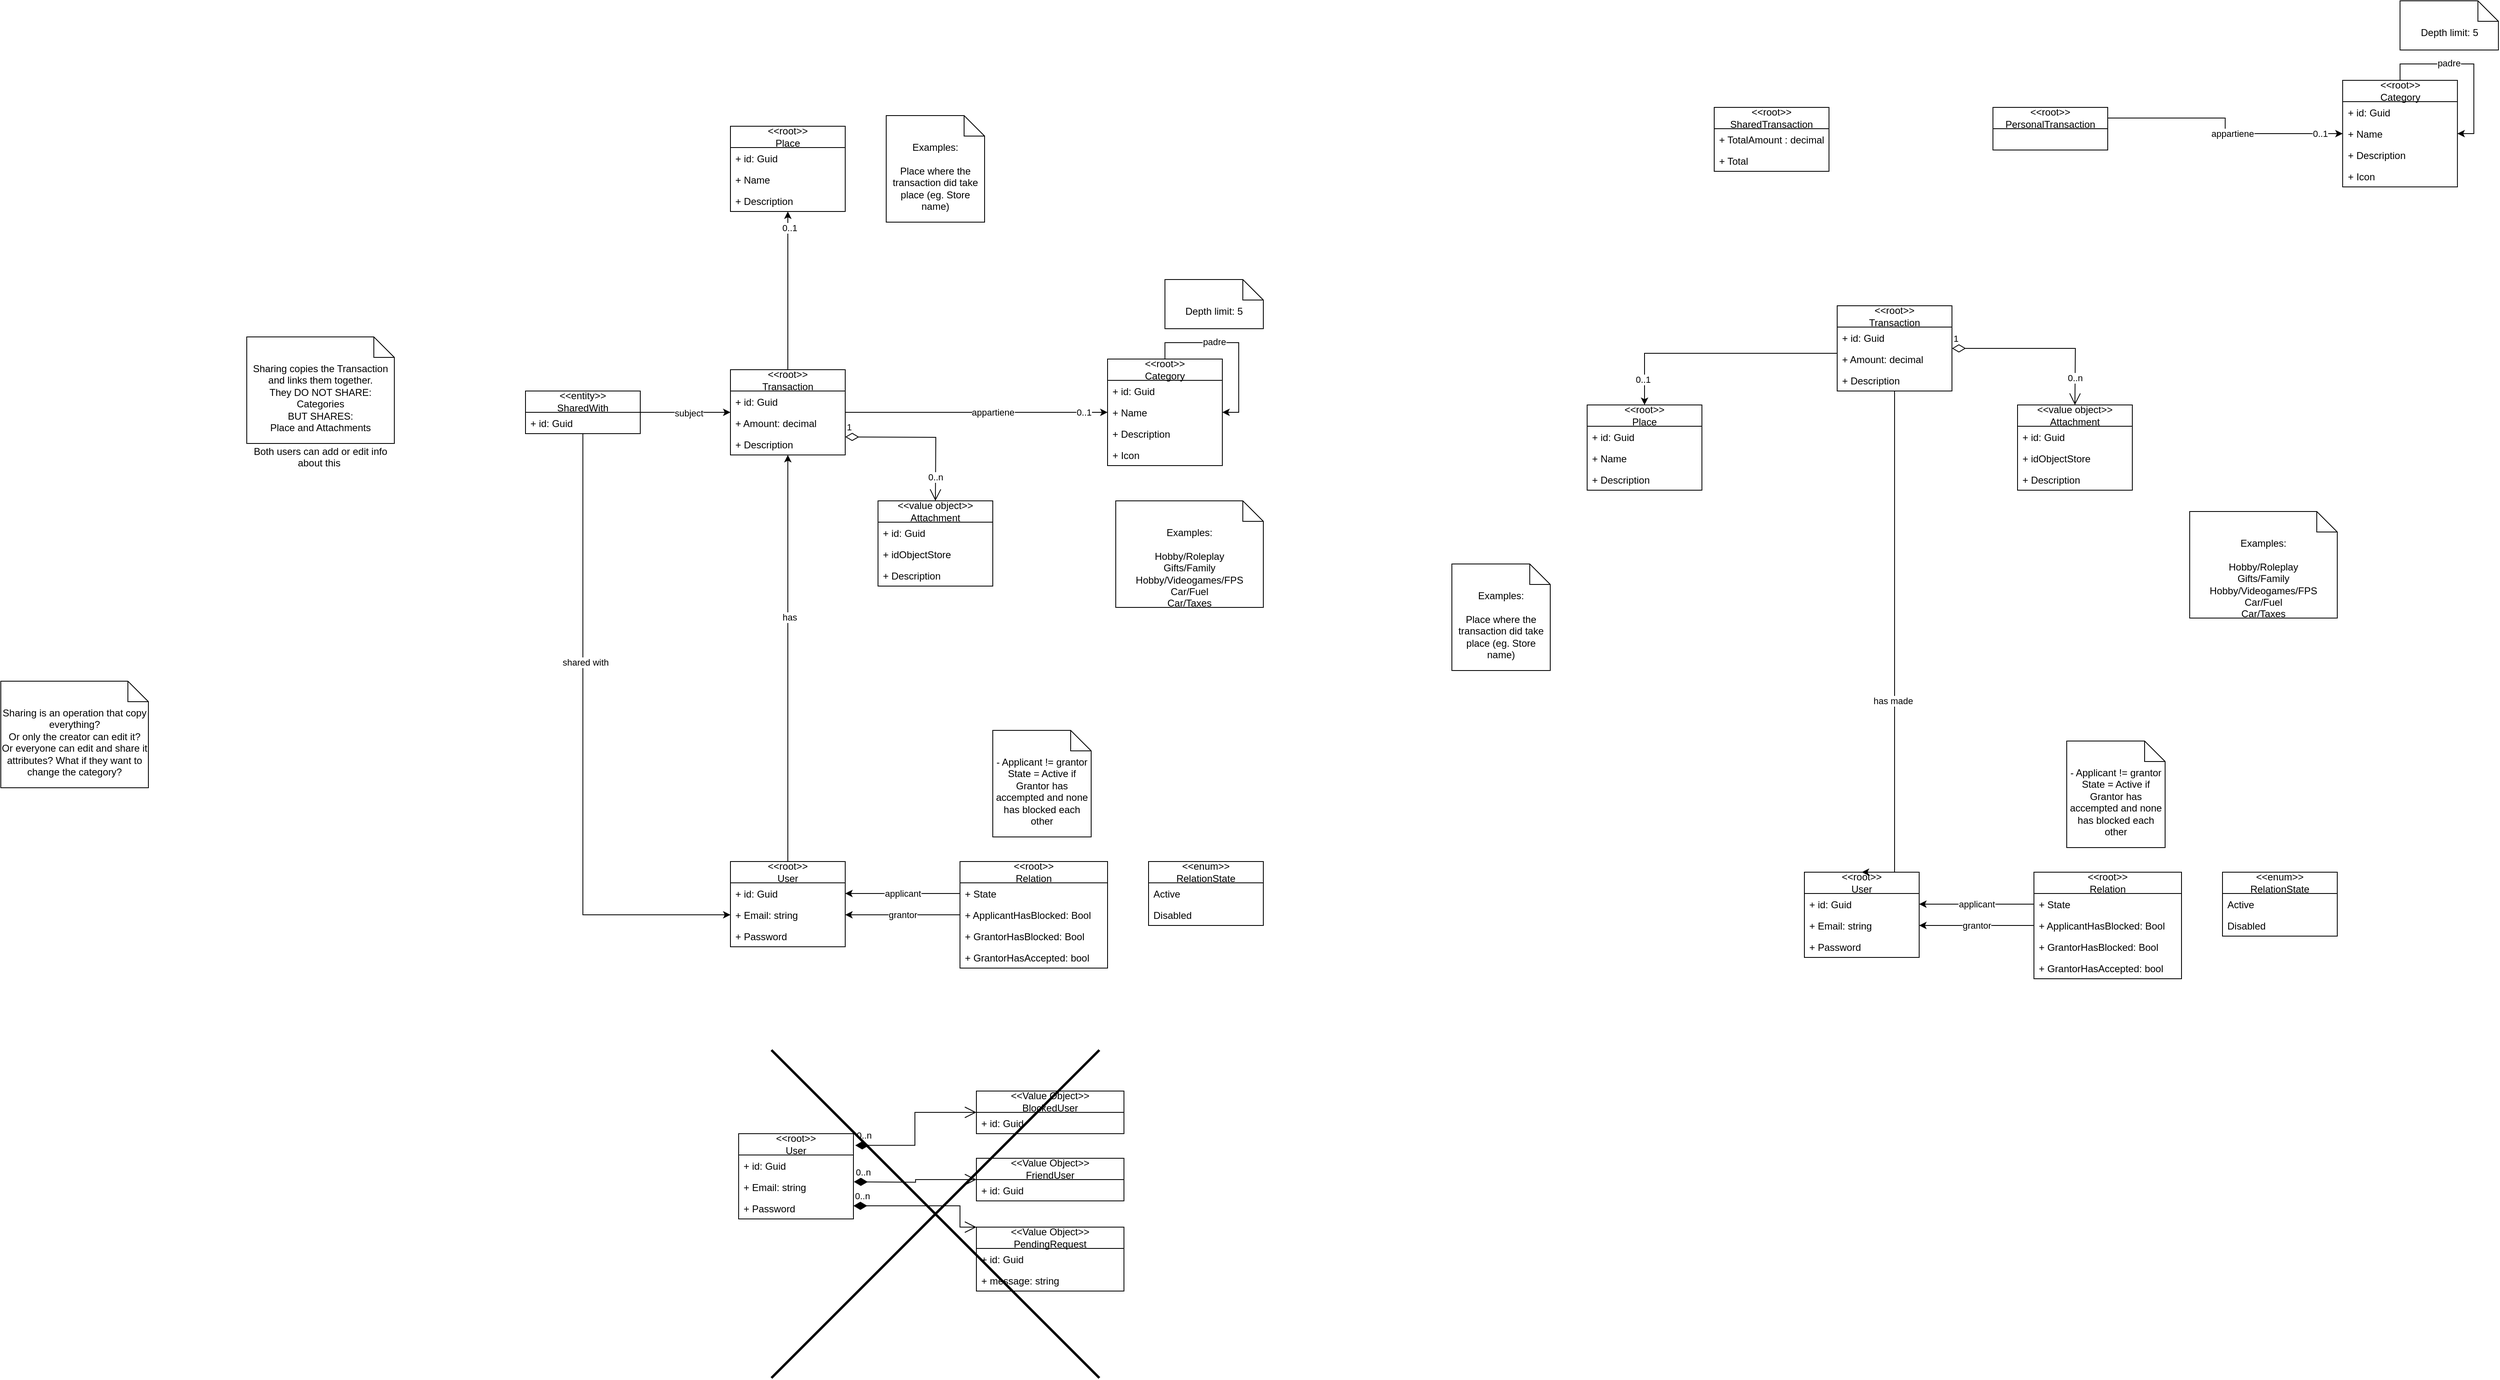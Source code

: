 <mxfile version="26.2.2">
  <diagram name="Page-1" id="63V7QQdkzk0fdNqkyZd5">
    <mxGraphModel dx="4740" dy="3385" grid="1" gridSize="10" guides="1" tooltips="1" connect="1" arrows="1" fold="1" page="1" pageScale="1" pageWidth="850" pageHeight="1100" math="0" shadow="0">
      <root>
        <mxCell id="0" />
        <mxCell id="1" parent="0" />
        <mxCell id="7-nRoe_fygB_FQZyG1wE-1" value="&amp;lt;&amp;lt;root&amp;gt;&amp;gt;&lt;br&gt;User" style="swimlane;fontStyle=0;childLayout=stackLayout;horizontal=1;startSize=26;fillColor=none;horizontalStack=0;resizeParent=1;resizeParentMax=0;resizeLast=0;collapsible=1;marginBottom=0;whiteSpace=wrap;html=1;" parent="1" vertex="1">
          <mxGeometry x="90" y="280" width="140" height="104" as="geometry" />
        </mxCell>
        <mxCell id="7-nRoe_fygB_FQZyG1wE-2" value="+ id: Guid" style="text;strokeColor=none;fillColor=none;align=left;verticalAlign=top;spacingLeft=4;spacingRight=4;overflow=hidden;rotatable=0;points=[[0,0.5],[1,0.5]];portConstraint=eastwest;whiteSpace=wrap;html=1;" parent="7-nRoe_fygB_FQZyG1wE-1" vertex="1">
          <mxGeometry y="26" width="140" height="26" as="geometry" />
        </mxCell>
        <mxCell id="7-nRoe_fygB_FQZyG1wE-3" value="+ Email: string" style="text;strokeColor=none;fillColor=none;align=left;verticalAlign=top;spacingLeft=4;spacingRight=4;overflow=hidden;rotatable=0;points=[[0,0.5],[1,0.5]];portConstraint=eastwest;whiteSpace=wrap;html=1;" parent="7-nRoe_fygB_FQZyG1wE-1" vertex="1">
          <mxGeometry y="52" width="140" height="26" as="geometry" />
        </mxCell>
        <mxCell id="7-nRoe_fygB_FQZyG1wE-4" value="+ Password" style="text;strokeColor=none;fillColor=none;align=left;verticalAlign=top;spacingLeft=4;spacingRight=4;overflow=hidden;rotatable=0;points=[[0,0.5],[1,0.5]];portConstraint=eastwest;whiteSpace=wrap;html=1;" parent="7-nRoe_fygB_FQZyG1wE-1" vertex="1">
          <mxGeometry y="78" width="140" height="26" as="geometry" />
        </mxCell>
        <mxCell id="7-nRoe_fygB_FQZyG1wE-5" value="&amp;lt;&amp;lt;root&amp;gt;&amp;gt;&lt;br&gt;Relation" style="swimlane;fontStyle=0;childLayout=stackLayout;horizontal=1;startSize=26;fillColor=none;horizontalStack=0;resizeParent=1;resizeParentMax=0;resizeLast=0;collapsible=1;marginBottom=0;whiteSpace=wrap;html=1;" parent="1" vertex="1">
          <mxGeometry x="370" y="280" width="180" height="130" as="geometry" />
        </mxCell>
        <mxCell id="7-nRoe_fygB_FQZyG1wE-7" value="+ State" style="text;strokeColor=none;fillColor=none;align=left;verticalAlign=top;spacingLeft=4;spacingRight=4;overflow=hidden;rotatable=0;points=[[0,0.5],[1,0.5]];portConstraint=eastwest;whiteSpace=wrap;html=1;" parent="7-nRoe_fygB_FQZyG1wE-5" vertex="1">
          <mxGeometry y="26" width="180" height="26" as="geometry" />
        </mxCell>
        <mxCell id="7-nRoe_fygB_FQZyG1wE-8" value="+ ApplicantHasBlocked: Bool" style="text;strokeColor=none;fillColor=none;align=left;verticalAlign=top;spacingLeft=4;spacingRight=4;overflow=hidden;rotatable=0;points=[[0,0.5],[1,0.5]];portConstraint=eastwest;whiteSpace=wrap;html=1;" parent="7-nRoe_fygB_FQZyG1wE-5" vertex="1">
          <mxGeometry y="52" width="180" height="26" as="geometry" />
        </mxCell>
        <mxCell id="7-nRoe_fygB_FQZyG1wE-18" value="+ GrantorHasBlocked: Bool" style="text;strokeColor=none;fillColor=none;align=left;verticalAlign=top;spacingLeft=4;spacingRight=4;overflow=hidden;rotatable=0;points=[[0,0.5],[1,0.5]];portConstraint=eastwest;whiteSpace=wrap;html=1;" parent="7-nRoe_fygB_FQZyG1wE-5" vertex="1">
          <mxGeometry y="78" width="180" height="26" as="geometry" />
        </mxCell>
        <mxCell id="7-nRoe_fygB_FQZyG1wE-20" value="+ GrantorHasAccepted: bool" style="text;strokeColor=none;fillColor=none;align=left;verticalAlign=top;spacingLeft=4;spacingRight=4;overflow=hidden;rotatable=0;points=[[0,0.5],[1,0.5]];portConstraint=eastwest;whiteSpace=wrap;html=1;" parent="7-nRoe_fygB_FQZyG1wE-5" vertex="1">
          <mxGeometry y="104" width="180" height="26" as="geometry" />
        </mxCell>
        <mxCell id="7-nRoe_fygB_FQZyG1wE-9" value="&amp;lt;&amp;lt;enum&amp;gt;&amp;gt;&lt;br&gt;RelationState" style="swimlane;fontStyle=0;childLayout=stackLayout;horizontal=1;startSize=26;fillColor=none;horizontalStack=0;resizeParent=1;resizeParentMax=0;resizeLast=0;collapsible=1;marginBottom=0;whiteSpace=wrap;html=1;" parent="1" vertex="1">
          <mxGeometry x="600" y="280" width="140" height="78" as="geometry" />
        </mxCell>
        <mxCell id="7-nRoe_fygB_FQZyG1wE-12" value="Active" style="text;strokeColor=none;fillColor=none;align=left;verticalAlign=top;spacingLeft=4;spacingRight=4;overflow=hidden;rotatable=0;points=[[0,0.5],[1,0.5]];portConstraint=eastwest;whiteSpace=wrap;html=1;" parent="7-nRoe_fygB_FQZyG1wE-9" vertex="1">
          <mxGeometry y="26" width="140" height="26" as="geometry" />
        </mxCell>
        <mxCell id="7-nRoe_fygB_FQZyG1wE-13" value="Disabled" style="text;strokeColor=none;fillColor=none;align=left;verticalAlign=top;spacingLeft=4;spacingRight=4;overflow=hidden;rotatable=0;points=[[0,0.5],[1,0.5]];portConstraint=eastwest;whiteSpace=wrap;html=1;" parent="7-nRoe_fygB_FQZyG1wE-9" vertex="1">
          <mxGeometry y="52" width="140" height="26" as="geometry" />
        </mxCell>
        <mxCell id="7-nRoe_fygB_FQZyG1wE-14" value="applicant" style="edgeStyle=orthogonalEdgeStyle;rounded=0;orthogonalLoop=1;jettySize=auto;html=1;entryX=1;entryY=0.5;entryDx=0;entryDy=0;" parent="1" source="7-nRoe_fygB_FQZyG1wE-7" target="7-nRoe_fygB_FQZyG1wE-2" edge="1">
          <mxGeometry relative="1" as="geometry" />
        </mxCell>
        <mxCell id="7-nRoe_fygB_FQZyG1wE-16" value="grantor" style="edgeStyle=orthogonalEdgeStyle;rounded=0;orthogonalLoop=1;jettySize=auto;html=1;entryX=1;entryY=0.5;entryDx=0;entryDy=0;" parent="1" source="7-nRoe_fygB_FQZyG1wE-8" target="7-nRoe_fygB_FQZyG1wE-3" edge="1">
          <mxGeometry relative="1" as="geometry" />
        </mxCell>
        <mxCell id="7-nRoe_fygB_FQZyG1wE-23" value="- Applicant != grantor&lt;div&gt;State = Active if Grantor has accempted and none has blocked each other&lt;/div&gt;" style="shape=note2;boundedLbl=1;whiteSpace=wrap;html=1;size=25;verticalAlign=top;align=center;" parent="1" vertex="1">
          <mxGeometry x="410" y="120" width="120" height="130" as="geometry" />
        </mxCell>
        <mxCell id="7-nRoe_fygB_FQZyG1wE-24" value="&amp;lt;&amp;lt;root&amp;gt;&amp;gt;&lt;br&gt;User" style="swimlane;fontStyle=0;childLayout=stackLayout;horizontal=1;startSize=26;fillColor=none;horizontalStack=0;resizeParent=1;resizeParentMax=0;resizeLast=0;collapsible=1;marginBottom=0;whiteSpace=wrap;html=1;" parent="1" vertex="1">
          <mxGeometry x="100" y="612" width="140" height="104" as="geometry" />
        </mxCell>
        <mxCell id="7-nRoe_fygB_FQZyG1wE-25" value="+ id: Guid" style="text;strokeColor=none;fillColor=none;align=left;verticalAlign=top;spacingLeft=4;spacingRight=4;overflow=hidden;rotatable=0;points=[[0,0.5],[1,0.5]];portConstraint=eastwest;whiteSpace=wrap;html=1;" parent="7-nRoe_fygB_FQZyG1wE-24" vertex="1">
          <mxGeometry y="26" width="140" height="26" as="geometry" />
        </mxCell>
        <mxCell id="7-nRoe_fygB_FQZyG1wE-26" value="+ Email: string" style="text;strokeColor=none;fillColor=none;align=left;verticalAlign=top;spacingLeft=4;spacingRight=4;overflow=hidden;rotatable=0;points=[[0,0.5],[1,0.5]];portConstraint=eastwest;whiteSpace=wrap;html=1;" parent="7-nRoe_fygB_FQZyG1wE-24" vertex="1">
          <mxGeometry y="52" width="140" height="26" as="geometry" />
        </mxCell>
        <mxCell id="7-nRoe_fygB_FQZyG1wE-27" value="+ Password" style="text;strokeColor=none;fillColor=none;align=left;verticalAlign=top;spacingLeft=4;spacingRight=4;overflow=hidden;rotatable=0;points=[[0,0.5],[1,0.5]];portConstraint=eastwest;whiteSpace=wrap;html=1;" parent="7-nRoe_fygB_FQZyG1wE-24" vertex="1">
          <mxGeometry y="78" width="140" height="26" as="geometry" />
        </mxCell>
        <mxCell id="7-nRoe_fygB_FQZyG1wE-33" value="&amp;lt;&amp;lt;Value Object&amp;gt;&amp;gt;&lt;br&gt;BlockedUser" style="swimlane;fontStyle=0;childLayout=stackLayout;horizontal=1;startSize=26;fillColor=none;horizontalStack=0;resizeParent=1;resizeParentMax=0;resizeLast=0;collapsible=1;marginBottom=0;whiteSpace=wrap;html=1;" parent="1" vertex="1">
          <mxGeometry x="390" y="560" width="180" height="52" as="geometry" />
        </mxCell>
        <mxCell id="7-nRoe_fygB_FQZyG1wE-34" value="+ id: Guid" style="text;strokeColor=none;fillColor=none;align=left;verticalAlign=top;spacingLeft=4;spacingRight=4;overflow=hidden;rotatable=0;points=[[0,0.5],[1,0.5]];portConstraint=eastwest;whiteSpace=wrap;html=1;" parent="7-nRoe_fygB_FQZyG1wE-33" vertex="1">
          <mxGeometry y="26" width="180" height="26" as="geometry" />
        </mxCell>
        <mxCell id="7-nRoe_fygB_FQZyG1wE-38" value="&amp;lt;&amp;lt;Value Object&amp;gt;&amp;gt;&lt;br&gt;FriendUser" style="swimlane;fontStyle=0;childLayout=stackLayout;horizontal=1;startSize=26;fillColor=none;horizontalStack=0;resizeParent=1;resizeParentMax=0;resizeLast=0;collapsible=1;marginBottom=0;whiteSpace=wrap;html=1;" parent="1" vertex="1">
          <mxGeometry x="390" y="642" width="180" height="52" as="geometry" />
        </mxCell>
        <mxCell id="7-nRoe_fygB_FQZyG1wE-39" value="+ id: Guid" style="text;strokeColor=none;fillColor=none;align=left;verticalAlign=top;spacingLeft=4;spacingRight=4;overflow=hidden;rotatable=0;points=[[0,0.5],[1,0.5]];portConstraint=eastwest;whiteSpace=wrap;html=1;" parent="7-nRoe_fygB_FQZyG1wE-38" vertex="1">
          <mxGeometry y="26" width="180" height="26" as="geometry" />
        </mxCell>
        <mxCell id="7-nRoe_fygB_FQZyG1wE-40" value="&amp;lt;&amp;lt;Value Object&amp;gt;&amp;gt;&lt;br&gt;PendingRequest" style="swimlane;fontStyle=0;childLayout=stackLayout;horizontal=1;startSize=26;fillColor=none;horizontalStack=0;resizeParent=1;resizeParentMax=0;resizeLast=0;collapsible=1;marginBottom=0;whiteSpace=wrap;html=1;" parent="1" vertex="1">
          <mxGeometry x="390" y="726" width="180" height="78" as="geometry" />
        </mxCell>
        <mxCell id="7-nRoe_fygB_FQZyG1wE-41" value="+ id: Guid" style="text;strokeColor=none;fillColor=none;align=left;verticalAlign=top;spacingLeft=4;spacingRight=4;overflow=hidden;rotatable=0;points=[[0,0.5],[1,0.5]];portConstraint=eastwest;whiteSpace=wrap;html=1;" parent="7-nRoe_fygB_FQZyG1wE-40" vertex="1">
          <mxGeometry y="26" width="180" height="26" as="geometry" />
        </mxCell>
        <mxCell id="7-nRoe_fygB_FQZyG1wE-42" value="+ message: string" style="text;strokeColor=none;fillColor=none;align=left;verticalAlign=top;spacingLeft=4;spacingRight=4;overflow=hidden;rotatable=0;points=[[0,0.5],[1,0.5]];portConstraint=eastwest;whiteSpace=wrap;html=1;" parent="7-nRoe_fygB_FQZyG1wE-40" vertex="1">
          <mxGeometry y="52" width="180" height="26" as="geometry" />
        </mxCell>
        <mxCell id="7-nRoe_fygB_FQZyG1wE-43" value="0..n" style="endArrow=open;html=1;endSize=12;startArrow=diamondThin;startSize=14;startFill=1;edgeStyle=orthogonalEdgeStyle;align=left;verticalAlign=bottom;rounded=0;entryX=0;entryY=0.5;entryDx=0;entryDy=0;exitX=1.016;exitY=0.137;exitDx=0;exitDy=0;exitPerimeter=0;" parent="1" source="7-nRoe_fygB_FQZyG1wE-24" target="7-nRoe_fygB_FQZyG1wE-33" edge="1">
          <mxGeometry x="-1" y="3" relative="1" as="geometry">
            <mxPoint x="160" y="782" as="sourcePoint" />
            <mxPoint x="320" y="782" as="targetPoint" />
          </mxGeometry>
        </mxCell>
        <mxCell id="7-nRoe_fygB_FQZyG1wE-44" value="0..n" style="endArrow=open;html=1;endSize=12;startArrow=diamondThin;startSize=14;startFill=1;edgeStyle=orthogonalEdgeStyle;align=left;verticalAlign=bottom;rounded=0;exitX=1.004;exitY=0.19;exitDx=0;exitDy=0;exitPerimeter=0;" parent="1" target="7-nRoe_fygB_FQZyG1wE-38" edge="1">
          <mxGeometry x="-1" y="3" relative="1" as="geometry">
            <mxPoint x="240.56" y="670.73" as="sourcePoint" />
            <mxPoint x="390" y="693.97" as="targetPoint" />
          </mxGeometry>
        </mxCell>
        <mxCell id="7-nRoe_fygB_FQZyG1wE-45" value="0..n" style="endArrow=open;html=1;endSize=12;startArrow=diamondThin;startSize=14;startFill=1;edgeStyle=orthogonalEdgeStyle;align=left;verticalAlign=bottom;rounded=0;" parent="1" edge="1">
          <mxGeometry x="-1" y="3" relative="1" as="geometry">
            <mxPoint x="240" y="700" as="sourcePoint" />
            <mxPoint x="390" y="726" as="targetPoint" />
            <Array as="points">
              <mxPoint x="370" y="700" />
              <mxPoint x="370" y="726" />
            </Array>
          </mxGeometry>
        </mxCell>
        <mxCell id="7-nRoe_fygB_FQZyG1wE-46" value="" style="shape=umlDestroy;whiteSpace=wrap;html=1;strokeWidth=3;targetShapes=umlLifeline;" parent="1" vertex="1">
          <mxGeometry x="140" y="510" width="400" height="400" as="geometry" />
        </mxCell>
        <mxCell id="uVNn1FJY96sBy3ezFpIK-3" value="" style="edgeStyle=orthogonalEdgeStyle;rounded=0;orthogonalLoop=1;jettySize=auto;html=1;" edge="1" parent="1" source="wtBDZB1Nx2Rz8d0pSOYf-18" target="7-nRoe_fygB_FQZyG1wE-47">
          <mxGeometry relative="1" as="geometry" />
        </mxCell>
        <mxCell id="uVNn1FJY96sBy3ezFpIK-4" value="subject" style="edgeLabel;html=1;align=center;verticalAlign=middle;resizable=0;points=[];" vertex="1" connectable="0" parent="uVNn1FJY96sBy3ezFpIK-3">
          <mxGeometry x="0.069" y="-1" relative="1" as="geometry">
            <mxPoint as="offset" />
          </mxGeometry>
        </mxCell>
        <mxCell id="7-nRoe_fygB_FQZyG1wE-47" value="&amp;lt;&amp;lt;root&amp;gt;&amp;gt;&lt;br&gt;Transaction" style="swimlane;fontStyle=0;childLayout=stackLayout;horizontal=1;startSize=26;fillColor=none;horizontalStack=0;resizeParent=1;resizeParentMax=0;resizeLast=0;collapsible=1;marginBottom=0;whiteSpace=wrap;html=1;" parent="1" vertex="1">
          <mxGeometry x="90" y="-320" width="140" height="104" as="geometry" />
        </mxCell>
        <mxCell id="7-nRoe_fygB_FQZyG1wE-48" value="+ id: Guid" style="text;strokeColor=none;fillColor=none;align=left;verticalAlign=top;spacingLeft=4;spacingRight=4;overflow=hidden;rotatable=0;points=[[0,0.5],[1,0.5]];portConstraint=eastwest;whiteSpace=wrap;html=1;" parent="7-nRoe_fygB_FQZyG1wE-47" vertex="1">
          <mxGeometry y="26" width="140" height="26" as="geometry" />
        </mxCell>
        <mxCell id="7-nRoe_fygB_FQZyG1wE-49" value="+ Amount: decimal" style="text;strokeColor=none;fillColor=none;align=left;verticalAlign=top;spacingLeft=4;spacingRight=4;overflow=hidden;rotatable=0;points=[[0,0.5],[1,0.5]];portConstraint=eastwest;whiteSpace=wrap;html=1;" parent="7-nRoe_fygB_FQZyG1wE-47" vertex="1">
          <mxGeometry y="52" width="140" height="26" as="geometry" />
        </mxCell>
        <mxCell id="7-nRoe_fygB_FQZyG1wE-50" value="+ Description" style="text;strokeColor=none;fillColor=none;align=left;verticalAlign=top;spacingLeft=4;spacingRight=4;overflow=hidden;rotatable=0;points=[[0,0.5],[1,0.5]];portConstraint=eastwest;whiteSpace=wrap;html=1;" parent="7-nRoe_fygB_FQZyG1wE-47" vertex="1">
          <mxGeometry y="78" width="140" height="26" as="geometry" />
        </mxCell>
        <mxCell id="7-nRoe_fygB_FQZyG1wE-51" value="&amp;lt;&amp;lt;root&amp;gt;&amp;gt;&lt;br&gt;Category" style="swimlane;fontStyle=0;childLayout=stackLayout;horizontal=1;startSize=26;fillColor=none;horizontalStack=0;resizeParent=1;resizeParentMax=0;resizeLast=0;collapsible=1;marginBottom=0;whiteSpace=wrap;html=1;" parent="1" vertex="1">
          <mxGeometry x="550" y="-333" width="140" height="130" as="geometry" />
        </mxCell>
        <mxCell id="7-nRoe_fygB_FQZyG1wE-52" value="+ id: Guid" style="text;strokeColor=none;fillColor=none;align=left;verticalAlign=top;spacingLeft=4;spacingRight=4;overflow=hidden;rotatable=0;points=[[0,0.5],[1,0.5]];portConstraint=eastwest;whiteSpace=wrap;html=1;" parent="7-nRoe_fygB_FQZyG1wE-51" vertex="1">
          <mxGeometry y="26" width="140" height="26" as="geometry" />
        </mxCell>
        <mxCell id="7-nRoe_fygB_FQZyG1wE-53" value="+ Name" style="text;strokeColor=none;fillColor=none;align=left;verticalAlign=top;spacingLeft=4;spacingRight=4;overflow=hidden;rotatable=0;points=[[0,0.5],[1,0.5]];portConstraint=eastwest;whiteSpace=wrap;html=1;" parent="7-nRoe_fygB_FQZyG1wE-51" vertex="1">
          <mxGeometry y="52" width="140" height="26" as="geometry" />
        </mxCell>
        <mxCell id="7-nRoe_fygB_FQZyG1wE-54" value="+ Description" style="text;strokeColor=none;fillColor=none;align=left;verticalAlign=top;spacingLeft=4;spacingRight=4;overflow=hidden;rotatable=0;points=[[0,0.5],[1,0.5]];portConstraint=eastwest;whiteSpace=wrap;html=1;" parent="7-nRoe_fygB_FQZyG1wE-51" vertex="1">
          <mxGeometry y="78" width="140" height="26" as="geometry" />
        </mxCell>
        <mxCell id="7-nRoe_fygB_FQZyG1wE-55" value="+ Icon" style="text;strokeColor=none;fillColor=none;align=left;verticalAlign=top;spacingLeft=4;spacingRight=4;overflow=hidden;rotatable=0;points=[[0,0.5],[1,0.5]];portConstraint=eastwest;whiteSpace=wrap;html=1;" parent="7-nRoe_fygB_FQZyG1wE-51" vertex="1">
          <mxGeometry y="104" width="140" height="26" as="geometry" />
        </mxCell>
        <mxCell id="wtBDZB1Nx2Rz8d0pSOYf-2" style="edgeStyle=orthogonalEdgeStyle;rounded=0;orthogonalLoop=1;jettySize=auto;html=1;entryX=1;entryY=0.5;entryDx=0;entryDy=0;" parent="7-nRoe_fygB_FQZyG1wE-51" source="7-nRoe_fygB_FQZyG1wE-51" target="7-nRoe_fygB_FQZyG1wE-53" edge="1">
          <mxGeometry relative="1" as="geometry" />
        </mxCell>
        <mxCell id="wtBDZB1Nx2Rz8d0pSOYf-3" value="padre" style="edgeLabel;html=1;align=center;verticalAlign=middle;resizable=0;points=[];" parent="wtBDZB1Nx2Rz8d0pSOYf-2" vertex="1" connectable="0">
          <mxGeometry x="-0.261" y="1" relative="1" as="geometry">
            <mxPoint as="offset" />
          </mxGeometry>
        </mxCell>
        <mxCell id="7-nRoe_fygB_FQZyG1wE-57" style="edgeStyle=orthogonalEdgeStyle;rounded=0;orthogonalLoop=1;jettySize=auto;html=1;" parent="1" source="7-nRoe_fygB_FQZyG1wE-47" target="7-nRoe_fygB_FQZyG1wE-51" edge="1">
          <mxGeometry relative="1" as="geometry" />
        </mxCell>
        <mxCell id="7-nRoe_fygB_FQZyG1wE-58" value="appartiene" style="edgeLabel;html=1;align=center;verticalAlign=middle;resizable=0;points=[];" parent="7-nRoe_fygB_FQZyG1wE-57" vertex="1" connectable="0">
          <mxGeometry x="0.204" y="-2" relative="1" as="geometry">
            <mxPoint x="-13" y="-2" as="offset" />
          </mxGeometry>
        </mxCell>
        <mxCell id="nsLnKWuXZh2wVIdTjQUZ-2" value="0..1" style="edgeLabel;html=1;align=center;verticalAlign=middle;resizable=0;points=[];" parent="7-nRoe_fygB_FQZyG1wE-57" vertex="1" connectable="0">
          <mxGeometry x="0.815" relative="1" as="geometry">
            <mxPoint as="offset" />
          </mxGeometry>
        </mxCell>
        <mxCell id="7-nRoe_fygB_FQZyG1wE-59" value="Examples:&lt;br&gt;&lt;br&gt;Hobby/Roleplay&lt;br&gt;Gifts/Family&lt;br&gt;Hobby/Videogames/FPS&lt;div&gt;Car/Fuel&lt;br&gt;Car/Taxes&lt;/div&gt;" style="shape=note2;boundedLbl=1;whiteSpace=wrap;html=1;size=25;verticalAlign=top;align=center;" parent="1" vertex="1">
          <mxGeometry x="560" y="-160" width="180" height="130" as="geometry" />
        </mxCell>
        <mxCell id="wtBDZB1Nx2Rz8d0pSOYf-4" value="Depth limit: 5" style="shape=note2;boundedLbl=1;whiteSpace=wrap;html=1;size=25;verticalAlign=top;align=center;" parent="1" vertex="1">
          <mxGeometry x="620" y="-430" width="120" height="60" as="geometry" />
        </mxCell>
        <mxCell id="wtBDZB1Nx2Rz8d0pSOYf-5" value="&amp;lt;&amp;lt;value object&amp;gt;&amp;gt;&lt;br&gt;Attachment" style="swimlane;fontStyle=0;childLayout=stackLayout;horizontal=1;startSize=26;fillColor=none;horizontalStack=0;resizeParent=1;resizeParentMax=0;resizeLast=0;collapsible=1;marginBottom=0;whiteSpace=wrap;html=1;" parent="1" vertex="1">
          <mxGeometry x="270" y="-160" width="140" height="104" as="geometry" />
        </mxCell>
        <mxCell id="wtBDZB1Nx2Rz8d0pSOYf-6" value="+ id: Guid" style="text;strokeColor=none;fillColor=none;align=left;verticalAlign=top;spacingLeft=4;spacingRight=4;overflow=hidden;rotatable=0;points=[[0,0.5],[1,0.5]];portConstraint=eastwest;whiteSpace=wrap;html=1;" parent="wtBDZB1Nx2Rz8d0pSOYf-5" vertex="1">
          <mxGeometry y="26" width="140" height="26" as="geometry" />
        </mxCell>
        <mxCell id="wtBDZB1Nx2Rz8d0pSOYf-7" value="+ idObjectStore" style="text;strokeColor=none;fillColor=none;align=left;verticalAlign=top;spacingLeft=4;spacingRight=4;overflow=hidden;rotatable=0;points=[[0,0.5],[1,0.5]];portConstraint=eastwest;whiteSpace=wrap;html=1;" parent="wtBDZB1Nx2Rz8d0pSOYf-5" vertex="1">
          <mxGeometry y="52" width="140" height="26" as="geometry" />
        </mxCell>
        <mxCell id="wtBDZB1Nx2Rz8d0pSOYf-8" value="+ Description" style="text;strokeColor=none;fillColor=none;align=left;verticalAlign=top;spacingLeft=4;spacingRight=4;overflow=hidden;rotatable=0;points=[[0,0.5],[1,0.5]];portConstraint=eastwest;whiteSpace=wrap;html=1;" parent="wtBDZB1Nx2Rz8d0pSOYf-5" vertex="1">
          <mxGeometry y="78" width="140" height="26" as="geometry" />
        </mxCell>
        <mxCell id="nsLnKWuXZh2wVIdTjQUZ-1" style="edgeStyle=orthogonalEdgeStyle;rounded=0;orthogonalLoop=1;jettySize=auto;html=1;exitX=0.5;exitY=0;exitDx=0;exitDy=0;" parent="1" source="7-nRoe_fygB_FQZyG1wE-47" target="wtBDZB1Nx2Rz8d0pSOYf-10" edge="1">
          <mxGeometry relative="1" as="geometry" />
        </mxCell>
        <mxCell id="nsLnKWuXZh2wVIdTjQUZ-3" value="0..1" style="edgeLabel;html=1;align=center;verticalAlign=middle;resizable=0;points=[];" parent="nsLnKWuXZh2wVIdTjQUZ-1" vertex="1" connectable="0">
          <mxGeometry x="0.791" y="-2" relative="1" as="geometry">
            <mxPoint as="offset" />
          </mxGeometry>
        </mxCell>
        <mxCell id="wtBDZB1Nx2Rz8d0pSOYf-10" value="&amp;lt;&amp;lt;root&amp;gt;&amp;gt;&lt;br&gt;Place" style="swimlane;fontStyle=0;childLayout=stackLayout;horizontal=1;startSize=26;fillColor=none;horizontalStack=0;resizeParent=1;resizeParentMax=0;resizeLast=0;collapsible=1;marginBottom=0;whiteSpace=wrap;html=1;" parent="1" vertex="1">
          <mxGeometry x="90" y="-617" width="140" height="104" as="geometry" />
        </mxCell>
        <mxCell id="wtBDZB1Nx2Rz8d0pSOYf-11" value="+ id: Guid" style="text;strokeColor=none;fillColor=none;align=left;verticalAlign=top;spacingLeft=4;spacingRight=4;overflow=hidden;rotatable=0;points=[[0,0.5],[1,0.5]];portConstraint=eastwest;whiteSpace=wrap;html=1;" parent="wtBDZB1Nx2Rz8d0pSOYf-10" vertex="1">
          <mxGeometry y="26" width="140" height="26" as="geometry" />
        </mxCell>
        <mxCell id="wtBDZB1Nx2Rz8d0pSOYf-14" value="+ Name" style="text;strokeColor=none;fillColor=none;align=left;verticalAlign=top;spacingLeft=4;spacingRight=4;overflow=hidden;rotatable=0;points=[[0,0.5],[1,0.5]];portConstraint=eastwest;whiteSpace=wrap;html=1;" parent="wtBDZB1Nx2Rz8d0pSOYf-10" vertex="1">
          <mxGeometry y="52" width="140" height="26" as="geometry" />
        </mxCell>
        <mxCell id="wtBDZB1Nx2Rz8d0pSOYf-13" value="+ Description" style="text;strokeColor=none;fillColor=none;align=left;verticalAlign=top;spacingLeft=4;spacingRight=4;overflow=hidden;rotatable=0;points=[[0,0.5],[1,0.5]];portConstraint=eastwest;whiteSpace=wrap;html=1;" parent="wtBDZB1Nx2Rz8d0pSOYf-10" vertex="1">
          <mxGeometry y="78" width="140" height="26" as="geometry" />
        </mxCell>
        <mxCell id="wtBDZB1Nx2Rz8d0pSOYf-15" value="Examples:&lt;br&gt;&lt;div&gt;&lt;br&gt;Place where the transaction did take place (eg. Store name)&lt;/div&gt;" style="shape=note2;boundedLbl=1;whiteSpace=wrap;html=1;size=25;verticalAlign=top;align=center;" parent="1" vertex="1">
          <mxGeometry x="280" y="-630" width="120" height="130" as="geometry" />
        </mxCell>
        <mxCell id="wtBDZB1Nx2Rz8d0pSOYf-16" style="edgeStyle=orthogonalEdgeStyle;rounded=0;orthogonalLoop=1;jettySize=auto;html=1;exitX=0.5;exitY=0;exitDx=0;exitDy=0;" parent="1" source="7-nRoe_fygB_FQZyG1wE-1" target="7-nRoe_fygB_FQZyG1wE-47" edge="1">
          <mxGeometry relative="1" as="geometry">
            <mxPoint x="240" y="-258" as="sourcePoint" />
            <mxPoint x="560" y="-258" as="targetPoint" />
          </mxGeometry>
        </mxCell>
        <mxCell id="wtBDZB1Nx2Rz8d0pSOYf-17" value="has" style="edgeLabel;html=1;align=center;verticalAlign=middle;resizable=0;points=[];" parent="wtBDZB1Nx2Rz8d0pSOYf-16" vertex="1" connectable="0">
          <mxGeometry x="0.204" y="-2" relative="1" as="geometry">
            <mxPoint as="offset" />
          </mxGeometry>
        </mxCell>
        <mxCell id="uVNn1FJY96sBy3ezFpIK-1" style="edgeStyle=orthogonalEdgeStyle;rounded=0;orthogonalLoop=1;jettySize=auto;html=1;entryX=0;entryY=0.5;entryDx=0;entryDy=0;" edge="1" parent="1" source="wtBDZB1Nx2Rz8d0pSOYf-18" target="7-nRoe_fygB_FQZyG1wE-3">
          <mxGeometry relative="1" as="geometry" />
        </mxCell>
        <mxCell id="uVNn1FJY96sBy3ezFpIK-2" value="shared with" style="edgeLabel;html=1;align=center;verticalAlign=middle;resizable=0;points=[];" vertex="1" connectable="0" parent="uVNn1FJY96sBy3ezFpIK-1">
          <mxGeometry x="-0.274" y="3" relative="1" as="geometry">
            <mxPoint as="offset" />
          </mxGeometry>
        </mxCell>
        <mxCell id="wtBDZB1Nx2Rz8d0pSOYf-18" value="&amp;lt;&amp;lt;entity&amp;gt;&amp;gt;&lt;br&gt;SharedWith" style="swimlane;fontStyle=0;childLayout=stackLayout;horizontal=1;startSize=26;fillColor=none;horizontalStack=0;resizeParent=1;resizeParentMax=0;resizeLast=0;collapsible=1;marginBottom=0;whiteSpace=wrap;html=1;" parent="1" vertex="1">
          <mxGeometry x="-160" y="-294" width="140" height="52" as="geometry" />
        </mxCell>
        <mxCell id="wtBDZB1Nx2Rz8d0pSOYf-19" value="+ id: Guid" style="text;strokeColor=none;fillColor=none;align=left;verticalAlign=top;spacingLeft=4;spacingRight=4;overflow=hidden;rotatable=0;points=[[0,0.5],[1,0.5]];portConstraint=eastwest;whiteSpace=wrap;html=1;" parent="wtBDZB1Nx2Rz8d0pSOYf-18" vertex="1">
          <mxGeometry y="26" width="140" height="26" as="geometry" />
        </mxCell>
        <mxCell id="wtBDZB1Nx2Rz8d0pSOYf-22" value="Sharing is an operation that copy everything?&lt;br&gt;Or only the creator can edit it?&lt;br&gt;Or everyone can edit and share it attributes? What if they want to change the category?" style="shape=note2;boundedLbl=1;whiteSpace=wrap;html=1;size=25;verticalAlign=top;align=center;" parent="1" vertex="1">
          <mxGeometry x="-800" y="60" width="180" height="130" as="geometry" />
        </mxCell>
        <mxCell id="nsLnKWuXZh2wVIdTjQUZ-5" value="1" style="endArrow=open;html=1;endSize=12;startArrow=diamondThin;startSize=14;startFill=0;edgeStyle=orthogonalEdgeStyle;align=left;verticalAlign=bottom;rounded=0;" parent="1" edge="1">
          <mxGeometry x="-1" y="3" relative="1" as="geometry">
            <mxPoint x="230" y="-238" as="sourcePoint" />
            <mxPoint x="340" y="-160" as="targetPoint" />
          </mxGeometry>
        </mxCell>
        <mxCell id="nsLnKWuXZh2wVIdTjQUZ-6" value="0..n" style="edgeLabel;html=1;align=center;verticalAlign=middle;resizable=0;points=[];" parent="nsLnKWuXZh2wVIdTjQUZ-5" vertex="1" connectable="0">
          <mxGeometry x="0.759" y="-2" relative="1" as="geometry">
            <mxPoint x="2" y="-7" as="offset" />
          </mxGeometry>
        </mxCell>
        <mxCell id="uVNn1FJY96sBy3ezFpIK-5" value="Sharing copies the Transaction and links them together.&lt;br&gt;They DO NOT SHARE:&lt;br&gt;Categories&lt;br&gt;BUT SHARES:&lt;div&gt;Place and Attachments&lt;br&gt;&lt;br&gt;Both users can add or edit info about this&amp;nbsp;&lt;/div&gt;" style="shape=note2;boundedLbl=1;whiteSpace=wrap;html=1;size=25;verticalAlign=top;align=center;" vertex="1" parent="1">
          <mxGeometry x="-500" y="-360" width="180" height="130" as="geometry" />
        </mxCell>
        <mxCell id="uVNn1FJY96sBy3ezFpIK-6" value="&amp;lt;&amp;lt;root&amp;gt;&amp;gt;&lt;br&gt;User" style="swimlane;fontStyle=0;childLayout=stackLayout;horizontal=1;startSize=26;fillColor=none;horizontalStack=0;resizeParent=1;resizeParentMax=0;resizeLast=0;collapsible=1;marginBottom=0;whiteSpace=wrap;html=1;" vertex="1" parent="1">
          <mxGeometry x="1400" y="293" width="140" height="104" as="geometry" />
        </mxCell>
        <mxCell id="uVNn1FJY96sBy3ezFpIK-7" value="+ id: Guid" style="text;strokeColor=none;fillColor=none;align=left;verticalAlign=top;spacingLeft=4;spacingRight=4;overflow=hidden;rotatable=0;points=[[0,0.5],[1,0.5]];portConstraint=eastwest;whiteSpace=wrap;html=1;" vertex="1" parent="uVNn1FJY96sBy3ezFpIK-6">
          <mxGeometry y="26" width="140" height="26" as="geometry" />
        </mxCell>
        <mxCell id="uVNn1FJY96sBy3ezFpIK-8" value="+ Email: string" style="text;strokeColor=none;fillColor=none;align=left;verticalAlign=top;spacingLeft=4;spacingRight=4;overflow=hidden;rotatable=0;points=[[0,0.5],[1,0.5]];portConstraint=eastwest;whiteSpace=wrap;html=1;" vertex="1" parent="uVNn1FJY96sBy3ezFpIK-6">
          <mxGeometry y="52" width="140" height="26" as="geometry" />
        </mxCell>
        <mxCell id="uVNn1FJY96sBy3ezFpIK-9" value="+ Password" style="text;strokeColor=none;fillColor=none;align=left;verticalAlign=top;spacingLeft=4;spacingRight=4;overflow=hidden;rotatable=0;points=[[0,0.5],[1,0.5]];portConstraint=eastwest;whiteSpace=wrap;html=1;" vertex="1" parent="uVNn1FJY96sBy3ezFpIK-6">
          <mxGeometry y="78" width="140" height="26" as="geometry" />
        </mxCell>
        <mxCell id="uVNn1FJY96sBy3ezFpIK-10" value="&amp;lt;&amp;lt;root&amp;gt;&amp;gt;&lt;br&gt;Relation" style="swimlane;fontStyle=0;childLayout=stackLayout;horizontal=1;startSize=26;fillColor=none;horizontalStack=0;resizeParent=1;resizeParentMax=0;resizeLast=0;collapsible=1;marginBottom=0;whiteSpace=wrap;html=1;" vertex="1" parent="1">
          <mxGeometry x="1680" y="293" width="180" height="130" as="geometry" />
        </mxCell>
        <mxCell id="uVNn1FJY96sBy3ezFpIK-11" value="+ State" style="text;strokeColor=none;fillColor=none;align=left;verticalAlign=top;spacingLeft=4;spacingRight=4;overflow=hidden;rotatable=0;points=[[0,0.5],[1,0.5]];portConstraint=eastwest;whiteSpace=wrap;html=1;" vertex="1" parent="uVNn1FJY96sBy3ezFpIK-10">
          <mxGeometry y="26" width="180" height="26" as="geometry" />
        </mxCell>
        <mxCell id="uVNn1FJY96sBy3ezFpIK-12" value="+ ApplicantHasBlocked: Bool" style="text;strokeColor=none;fillColor=none;align=left;verticalAlign=top;spacingLeft=4;spacingRight=4;overflow=hidden;rotatable=0;points=[[0,0.5],[1,0.5]];portConstraint=eastwest;whiteSpace=wrap;html=1;" vertex="1" parent="uVNn1FJY96sBy3ezFpIK-10">
          <mxGeometry y="52" width="180" height="26" as="geometry" />
        </mxCell>
        <mxCell id="uVNn1FJY96sBy3ezFpIK-13" value="+ GrantorHasBlocked: Bool" style="text;strokeColor=none;fillColor=none;align=left;verticalAlign=top;spacingLeft=4;spacingRight=4;overflow=hidden;rotatable=0;points=[[0,0.5],[1,0.5]];portConstraint=eastwest;whiteSpace=wrap;html=1;" vertex="1" parent="uVNn1FJY96sBy3ezFpIK-10">
          <mxGeometry y="78" width="180" height="26" as="geometry" />
        </mxCell>
        <mxCell id="uVNn1FJY96sBy3ezFpIK-14" value="+ GrantorHasAccepted: bool" style="text;strokeColor=none;fillColor=none;align=left;verticalAlign=top;spacingLeft=4;spacingRight=4;overflow=hidden;rotatable=0;points=[[0,0.5],[1,0.5]];portConstraint=eastwest;whiteSpace=wrap;html=1;" vertex="1" parent="uVNn1FJY96sBy3ezFpIK-10">
          <mxGeometry y="104" width="180" height="26" as="geometry" />
        </mxCell>
        <mxCell id="uVNn1FJY96sBy3ezFpIK-15" value="&amp;lt;&amp;lt;enum&amp;gt;&amp;gt;&lt;br&gt;RelationState" style="swimlane;fontStyle=0;childLayout=stackLayout;horizontal=1;startSize=26;fillColor=none;horizontalStack=0;resizeParent=1;resizeParentMax=0;resizeLast=0;collapsible=1;marginBottom=0;whiteSpace=wrap;html=1;" vertex="1" parent="1">
          <mxGeometry x="1910" y="293" width="140" height="78" as="geometry" />
        </mxCell>
        <mxCell id="uVNn1FJY96sBy3ezFpIK-16" value="Active" style="text;strokeColor=none;fillColor=none;align=left;verticalAlign=top;spacingLeft=4;spacingRight=4;overflow=hidden;rotatable=0;points=[[0,0.5],[1,0.5]];portConstraint=eastwest;whiteSpace=wrap;html=1;" vertex="1" parent="uVNn1FJY96sBy3ezFpIK-15">
          <mxGeometry y="26" width="140" height="26" as="geometry" />
        </mxCell>
        <mxCell id="uVNn1FJY96sBy3ezFpIK-17" value="Disabled" style="text;strokeColor=none;fillColor=none;align=left;verticalAlign=top;spacingLeft=4;spacingRight=4;overflow=hidden;rotatable=0;points=[[0,0.5],[1,0.5]];portConstraint=eastwest;whiteSpace=wrap;html=1;" vertex="1" parent="uVNn1FJY96sBy3ezFpIK-15">
          <mxGeometry y="52" width="140" height="26" as="geometry" />
        </mxCell>
        <mxCell id="uVNn1FJY96sBy3ezFpIK-18" value="applicant" style="edgeStyle=orthogonalEdgeStyle;rounded=0;orthogonalLoop=1;jettySize=auto;html=1;entryX=1;entryY=0.5;entryDx=0;entryDy=0;" edge="1" parent="1" source="uVNn1FJY96sBy3ezFpIK-11" target="uVNn1FJY96sBy3ezFpIK-7">
          <mxGeometry relative="1" as="geometry" />
        </mxCell>
        <mxCell id="uVNn1FJY96sBy3ezFpIK-19" value="grantor" style="edgeStyle=orthogonalEdgeStyle;rounded=0;orthogonalLoop=1;jettySize=auto;html=1;entryX=1;entryY=0.5;entryDx=0;entryDy=0;" edge="1" parent="1" source="uVNn1FJY96sBy3ezFpIK-12" target="uVNn1FJY96sBy3ezFpIK-8">
          <mxGeometry relative="1" as="geometry" />
        </mxCell>
        <mxCell id="uVNn1FJY96sBy3ezFpIK-20" value="- Applicant != grantor&lt;div&gt;State = Active if Grantor has accempted and none has blocked each other&lt;/div&gt;" style="shape=note2;boundedLbl=1;whiteSpace=wrap;html=1;size=25;verticalAlign=top;align=center;" vertex="1" parent="1">
          <mxGeometry x="1720" y="133" width="120" height="130" as="geometry" />
        </mxCell>
        <mxCell id="uVNn1FJY96sBy3ezFpIK-23" value="&amp;lt;&amp;lt;root&amp;gt;&amp;gt;&lt;br&gt;Transaction" style="swimlane;fontStyle=0;childLayout=stackLayout;horizontal=1;startSize=26;fillColor=none;horizontalStack=0;resizeParent=1;resizeParentMax=0;resizeLast=0;collapsible=1;marginBottom=0;whiteSpace=wrap;html=1;" vertex="1" parent="1">
          <mxGeometry x="1440" y="-398" width="140" height="104" as="geometry" />
        </mxCell>
        <mxCell id="uVNn1FJY96sBy3ezFpIK-24" value="+ id: Guid" style="text;strokeColor=none;fillColor=none;align=left;verticalAlign=top;spacingLeft=4;spacingRight=4;overflow=hidden;rotatable=0;points=[[0,0.5],[1,0.5]];portConstraint=eastwest;whiteSpace=wrap;html=1;" vertex="1" parent="uVNn1FJY96sBy3ezFpIK-23">
          <mxGeometry y="26" width="140" height="26" as="geometry" />
        </mxCell>
        <mxCell id="uVNn1FJY96sBy3ezFpIK-25" value="+ Amount: decimal" style="text;strokeColor=none;fillColor=none;align=left;verticalAlign=top;spacingLeft=4;spacingRight=4;overflow=hidden;rotatable=0;points=[[0,0.5],[1,0.5]];portConstraint=eastwest;whiteSpace=wrap;html=1;" vertex="1" parent="uVNn1FJY96sBy3ezFpIK-23">
          <mxGeometry y="52" width="140" height="26" as="geometry" />
        </mxCell>
        <mxCell id="uVNn1FJY96sBy3ezFpIK-26" value="+ Description" style="text;strokeColor=none;fillColor=none;align=left;verticalAlign=top;spacingLeft=4;spacingRight=4;overflow=hidden;rotatable=0;points=[[0,0.5],[1,0.5]];portConstraint=eastwest;whiteSpace=wrap;html=1;" vertex="1" parent="uVNn1FJY96sBy3ezFpIK-23">
          <mxGeometry y="78" width="140" height="26" as="geometry" />
        </mxCell>
        <mxCell id="uVNn1FJY96sBy3ezFpIK-27" value="&amp;lt;&amp;lt;root&amp;gt;&amp;gt;&lt;br&gt;Category" style="swimlane;fontStyle=0;childLayout=stackLayout;horizontal=1;startSize=26;fillColor=none;horizontalStack=0;resizeParent=1;resizeParentMax=0;resizeLast=0;collapsible=1;marginBottom=0;whiteSpace=wrap;html=1;" vertex="1" parent="1">
          <mxGeometry x="2056.57" y="-673" width="140" height="130" as="geometry" />
        </mxCell>
        <mxCell id="uVNn1FJY96sBy3ezFpIK-28" value="+ id: Guid" style="text;strokeColor=none;fillColor=none;align=left;verticalAlign=top;spacingLeft=4;spacingRight=4;overflow=hidden;rotatable=0;points=[[0,0.5],[1,0.5]];portConstraint=eastwest;whiteSpace=wrap;html=1;" vertex="1" parent="uVNn1FJY96sBy3ezFpIK-27">
          <mxGeometry y="26" width="140" height="26" as="geometry" />
        </mxCell>
        <mxCell id="uVNn1FJY96sBy3ezFpIK-29" value="+ Name" style="text;strokeColor=none;fillColor=none;align=left;verticalAlign=top;spacingLeft=4;spacingRight=4;overflow=hidden;rotatable=0;points=[[0,0.5],[1,0.5]];portConstraint=eastwest;whiteSpace=wrap;html=1;" vertex="1" parent="uVNn1FJY96sBy3ezFpIK-27">
          <mxGeometry y="52" width="140" height="26" as="geometry" />
        </mxCell>
        <mxCell id="uVNn1FJY96sBy3ezFpIK-30" value="+ Description" style="text;strokeColor=none;fillColor=none;align=left;verticalAlign=top;spacingLeft=4;spacingRight=4;overflow=hidden;rotatable=0;points=[[0,0.5],[1,0.5]];portConstraint=eastwest;whiteSpace=wrap;html=1;" vertex="1" parent="uVNn1FJY96sBy3ezFpIK-27">
          <mxGeometry y="78" width="140" height="26" as="geometry" />
        </mxCell>
        <mxCell id="uVNn1FJY96sBy3ezFpIK-31" value="+ Icon" style="text;strokeColor=none;fillColor=none;align=left;verticalAlign=top;spacingLeft=4;spacingRight=4;overflow=hidden;rotatable=0;points=[[0,0.5],[1,0.5]];portConstraint=eastwest;whiteSpace=wrap;html=1;" vertex="1" parent="uVNn1FJY96sBy3ezFpIK-27">
          <mxGeometry y="104" width="140" height="26" as="geometry" />
        </mxCell>
        <mxCell id="uVNn1FJY96sBy3ezFpIK-32" style="edgeStyle=orthogonalEdgeStyle;rounded=0;orthogonalLoop=1;jettySize=auto;html=1;entryX=1;entryY=0.5;entryDx=0;entryDy=0;" edge="1" parent="uVNn1FJY96sBy3ezFpIK-27" source="uVNn1FJY96sBy3ezFpIK-27" target="uVNn1FJY96sBy3ezFpIK-29">
          <mxGeometry relative="1" as="geometry" />
        </mxCell>
        <mxCell id="uVNn1FJY96sBy3ezFpIK-33" value="padre" style="edgeLabel;html=1;align=center;verticalAlign=middle;resizable=0;points=[];" vertex="1" connectable="0" parent="uVNn1FJY96sBy3ezFpIK-32">
          <mxGeometry x="-0.261" y="1" relative="1" as="geometry">
            <mxPoint as="offset" />
          </mxGeometry>
        </mxCell>
        <mxCell id="uVNn1FJY96sBy3ezFpIK-34" style="edgeStyle=orthogonalEdgeStyle;rounded=0;orthogonalLoop=1;jettySize=auto;html=1;exitX=1;exitY=0.25;exitDx=0;exitDy=0;" edge="1" parent="1" source="uVNn1FJY96sBy3ezFpIK-58" target="uVNn1FJY96sBy3ezFpIK-27">
          <mxGeometry relative="1" as="geometry">
            <mxPoint x="1650" y="-255" as="sourcePoint" />
          </mxGeometry>
        </mxCell>
        <mxCell id="uVNn1FJY96sBy3ezFpIK-35" value="appartiene" style="edgeLabel;html=1;align=center;verticalAlign=middle;resizable=0;points=[];" vertex="1" connectable="0" parent="uVNn1FJY96sBy3ezFpIK-34">
          <mxGeometry x="0.204" y="-2" relative="1" as="geometry">
            <mxPoint x="-13" y="-2" as="offset" />
          </mxGeometry>
        </mxCell>
        <mxCell id="uVNn1FJY96sBy3ezFpIK-36" value="0..1" style="edgeLabel;html=1;align=center;verticalAlign=middle;resizable=0;points=[];" vertex="1" connectable="0" parent="uVNn1FJY96sBy3ezFpIK-34">
          <mxGeometry x="0.815" relative="1" as="geometry">
            <mxPoint as="offset" />
          </mxGeometry>
        </mxCell>
        <mxCell id="uVNn1FJY96sBy3ezFpIK-37" value="Examples:&lt;br&gt;&lt;br&gt;Hobby/Roleplay&lt;br&gt;Gifts/Family&lt;br&gt;Hobby/Videogames/FPS&lt;div&gt;Car/Fuel&lt;br&gt;Car/Taxes&lt;/div&gt;" style="shape=note2;boundedLbl=1;whiteSpace=wrap;html=1;size=25;verticalAlign=top;align=center;" vertex="1" parent="1">
          <mxGeometry x="1870" y="-147" width="180" height="130" as="geometry" />
        </mxCell>
        <mxCell id="uVNn1FJY96sBy3ezFpIK-38" value="Depth limit: 5" style="shape=note2;boundedLbl=1;whiteSpace=wrap;html=1;size=25;verticalAlign=top;align=center;" vertex="1" parent="1">
          <mxGeometry x="2126.57" y="-770" width="120" height="60" as="geometry" />
        </mxCell>
        <mxCell id="uVNn1FJY96sBy3ezFpIK-39" value="&amp;lt;&amp;lt;value object&amp;gt;&amp;gt;&lt;br&gt;Attachment" style="swimlane;fontStyle=0;childLayout=stackLayout;horizontal=1;startSize=26;fillColor=none;horizontalStack=0;resizeParent=1;resizeParentMax=0;resizeLast=0;collapsible=1;marginBottom=0;whiteSpace=wrap;html=1;" vertex="1" parent="1">
          <mxGeometry x="1660" y="-277" width="140" height="104" as="geometry" />
        </mxCell>
        <mxCell id="uVNn1FJY96sBy3ezFpIK-40" value="+ id: Guid" style="text;strokeColor=none;fillColor=none;align=left;verticalAlign=top;spacingLeft=4;spacingRight=4;overflow=hidden;rotatable=0;points=[[0,0.5],[1,0.5]];portConstraint=eastwest;whiteSpace=wrap;html=1;" vertex="1" parent="uVNn1FJY96sBy3ezFpIK-39">
          <mxGeometry y="26" width="140" height="26" as="geometry" />
        </mxCell>
        <mxCell id="uVNn1FJY96sBy3ezFpIK-41" value="+ idObjectStore" style="text;strokeColor=none;fillColor=none;align=left;verticalAlign=top;spacingLeft=4;spacingRight=4;overflow=hidden;rotatable=0;points=[[0,0.5],[1,0.5]];portConstraint=eastwest;whiteSpace=wrap;html=1;" vertex="1" parent="uVNn1FJY96sBy3ezFpIK-39">
          <mxGeometry y="52" width="140" height="26" as="geometry" />
        </mxCell>
        <mxCell id="uVNn1FJY96sBy3ezFpIK-42" value="+ Description" style="text;strokeColor=none;fillColor=none;align=left;verticalAlign=top;spacingLeft=4;spacingRight=4;overflow=hidden;rotatable=0;points=[[0,0.5],[1,0.5]];portConstraint=eastwest;whiteSpace=wrap;html=1;" vertex="1" parent="uVNn1FJY96sBy3ezFpIK-39">
          <mxGeometry y="78" width="140" height="26" as="geometry" />
        </mxCell>
        <mxCell id="uVNn1FJY96sBy3ezFpIK-43" style="edgeStyle=orthogonalEdgeStyle;rounded=0;orthogonalLoop=1;jettySize=auto;html=1;" edge="1" parent="1" source="uVNn1FJY96sBy3ezFpIK-23" target="uVNn1FJY96sBy3ezFpIK-45">
          <mxGeometry relative="1" as="geometry">
            <mxPoint x="1320" y="-240" as="sourcePoint" />
            <Array as="points">
              <mxPoint x="1205" y="-340" />
            </Array>
          </mxGeometry>
        </mxCell>
        <mxCell id="uVNn1FJY96sBy3ezFpIK-44" value="0..1" style="edgeLabel;html=1;align=center;verticalAlign=middle;resizable=0;points=[];" vertex="1" connectable="0" parent="uVNn1FJY96sBy3ezFpIK-43">
          <mxGeometry x="0.791" y="-2" relative="1" as="geometry">
            <mxPoint as="offset" />
          </mxGeometry>
        </mxCell>
        <mxCell id="uVNn1FJY96sBy3ezFpIK-45" value="&amp;lt;&amp;lt;root&amp;gt;&amp;gt;&lt;br&gt;Place" style="swimlane;fontStyle=0;childLayout=stackLayout;horizontal=1;startSize=26;fillColor=none;horizontalStack=0;resizeParent=1;resizeParentMax=0;resizeLast=0;collapsible=1;marginBottom=0;whiteSpace=wrap;html=1;" vertex="1" parent="1">
          <mxGeometry x="1135" y="-277" width="140" height="104" as="geometry" />
        </mxCell>
        <mxCell id="uVNn1FJY96sBy3ezFpIK-46" value="+ id: Guid" style="text;strokeColor=none;fillColor=none;align=left;verticalAlign=top;spacingLeft=4;spacingRight=4;overflow=hidden;rotatable=0;points=[[0,0.5],[1,0.5]];portConstraint=eastwest;whiteSpace=wrap;html=1;" vertex="1" parent="uVNn1FJY96sBy3ezFpIK-45">
          <mxGeometry y="26" width="140" height="26" as="geometry" />
        </mxCell>
        <mxCell id="uVNn1FJY96sBy3ezFpIK-47" value="+ Name" style="text;strokeColor=none;fillColor=none;align=left;verticalAlign=top;spacingLeft=4;spacingRight=4;overflow=hidden;rotatable=0;points=[[0,0.5],[1,0.5]];portConstraint=eastwest;whiteSpace=wrap;html=1;" vertex="1" parent="uVNn1FJY96sBy3ezFpIK-45">
          <mxGeometry y="52" width="140" height="26" as="geometry" />
        </mxCell>
        <mxCell id="uVNn1FJY96sBy3ezFpIK-48" value="+ Description" style="text;strokeColor=none;fillColor=none;align=left;verticalAlign=top;spacingLeft=4;spacingRight=4;overflow=hidden;rotatable=0;points=[[0,0.5],[1,0.5]];portConstraint=eastwest;whiteSpace=wrap;html=1;" vertex="1" parent="uVNn1FJY96sBy3ezFpIK-45">
          <mxGeometry y="78" width="140" height="26" as="geometry" />
        </mxCell>
        <mxCell id="uVNn1FJY96sBy3ezFpIK-49" value="Examples:&lt;br&gt;&lt;div&gt;&lt;br&gt;Place where the transaction did take place (eg. Store name)&lt;/div&gt;" style="shape=note2;boundedLbl=1;whiteSpace=wrap;html=1;size=25;verticalAlign=top;align=center;" vertex="1" parent="1">
          <mxGeometry x="970" y="-83" width="120" height="130" as="geometry" />
        </mxCell>
        <mxCell id="uVNn1FJY96sBy3ezFpIK-50" style="edgeStyle=orthogonalEdgeStyle;rounded=0;orthogonalLoop=1;jettySize=auto;html=1;entryX=0.5;entryY=0;entryDx=0;entryDy=0;" edge="1" parent="1" source="uVNn1FJY96sBy3ezFpIK-23" target="uVNn1FJY96sBy3ezFpIK-6">
          <mxGeometry relative="1" as="geometry">
            <mxPoint x="1470" y="-110" as="sourcePoint" />
            <mxPoint x="1550" y="-245" as="targetPoint" />
            <Array as="points">
              <mxPoint x="1510" y="293" />
            </Array>
          </mxGeometry>
        </mxCell>
        <mxCell id="uVNn1FJY96sBy3ezFpIK-51" value="has made" style="edgeLabel;html=1;align=center;verticalAlign=middle;resizable=0;points=[];" vertex="1" connectable="0" parent="uVNn1FJY96sBy3ezFpIK-50">
          <mxGeometry x="0.204" y="-2" relative="1" as="geometry">
            <mxPoint as="offset" />
          </mxGeometry>
        </mxCell>
        <mxCell id="uVNn1FJY96sBy3ezFpIK-56" value="1" style="endArrow=open;html=1;endSize=12;startArrow=diamondThin;startSize=14;startFill=0;edgeStyle=orthogonalEdgeStyle;align=left;verticalAlign=bottom;rounded=0;" edge="1" parent="1" source="uVNn1FJY96sBy3ezFpIK-23">
          <mxGeometry x="-1" y="3" relative="1" as="geometry">
            <mxPoint x="1670" y="-350" as="sourcePoint" />
            <mxPoint x="1730" y="-277" as="targetPoint" />
          </mxGeometry>
        </mxCell>
        <mxCell id="uVNn1FJY96sBy3ezFpIK-57" value="0..n" style="edgeLabel;html=1;align=center;verticalAlign=middle;resizable=0;points=[];" vertex="1" connectable="0" parent="uVNn1FJY96sBy3ezFpIK-56">
          <mxGeometry x="0.759" y="-2" relative="1" as="geometry">
            <mxPoint x="2" y="-7" as="offset" />
          </mxGeometry>
        </mxCell>
        <mxCell id="uVNn1FJY96sBy3ezFpIK-58" value="&amp;lt;&amp;lt;root&amp;gt;&amp;gt;&lt;br&gt;PersonalTransaction" style="swimlane;fontStyle=0;childLayout=stackLayout;horizontal=1;startSize=26;fillColor=none;horizontalStack=0;resizeParent=1;resizeParentMax=0;resizeLast=0;collapsible=1;marginBottom=0;whiteSpace=wrap;html=1;" vertex="1" parent="1">
          <mxGeometry x="1630" y="-640" width="140" height="52" as="geometry" />
        </mxCell>
        <mxCell id="uVNn1FJY96sBy3ezFpIK-62" value="&amp;lt;&amp;lt;root&amp;gt;&amp;gt;&lt;br&gt;SharedTransaction" style="swimlane;fontStyle=0;childLayout=stackLayout;horizontal=1;startSize=26;fillColor=none;horizontalStack=0;resizeParent=1;resizeParentMax=0;resizeLast=0;collapsible=1;marginBottom=0;whiteSpace=wrap;html=1;" vertex="1" parent="1">
          <mxGeometry x="1290" y="-640" width="140" height="78" as="geometry" />
        </mxCell>
        <mxCell id="uVNn1FJY96sBy3ezFpIK-66" value="+ TotalAmount : decimal" style="text;strokeColor=none;fillColor=none;align=left;verticalAlign=top;spacingLeft=4;spacingRight=4;overflow=hidden;rotatable=0;points=[[0,0.5],[1,0.5]];portConstraint=eastwest;whiteSpace=wrap;html=1;" vertex="1" parent="uVNn1FJY96sBy3ezFpIK-62">
          <mxGeometry y="26" width="140" height="26" as="geometry" />
        </mxCell>
        <mxCell id="uVNn1FJY96sBy3ezFpIK-67" value="+ Total" style="text;strokeColor=none;fillColor=none;align=left;verticalAlign=top;spacingLeft=4;spacingRight=4;overflow=hidden;rotatable=0;points=[[0,0.5],[1,0.5]];portConstraint=eastwest;whiteSpace=wrap;html=1;" vertex="1" parent="uVNn1FJY96sBy3ezFpIK-62">
          <mxGeometry y="52" width="140" height="26" as="geometry" />
        </mxCell>
      </root>
    </mxGraphModel>
  </diagram>
</mxfile>
